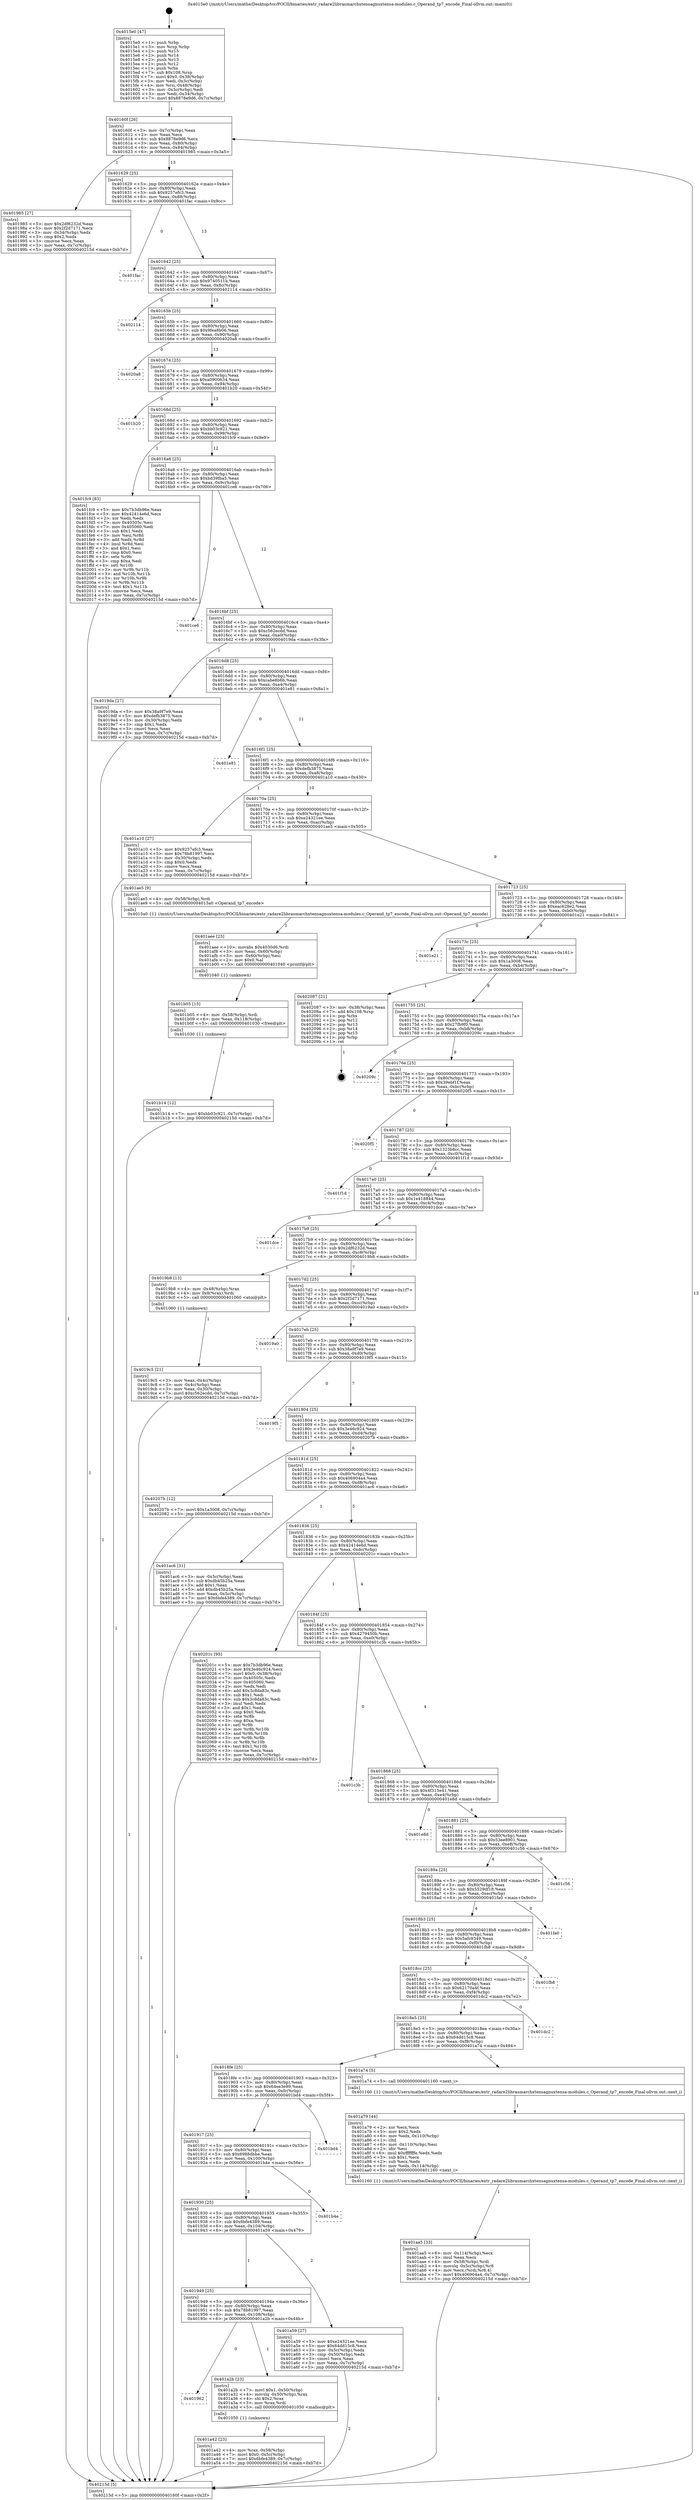 digraph "0x4015e0" {
  label = "0x4015e0 (/mnt/c/Users/mathe/Desktop/tcc/POCII/binaries/extr_radare2librasmarchxtensagnuxtensa-modules.c_Operand_tp7_encode_Final-ollvm.out::main(0))"
  labelloc = "t"
  node[shape=record]

  Entry [label="",width=0.3,height=0.3,shape=circle,fillcolor=black,style=filled]
  "0x40160f" [label="{
     0x40160f [26]\l
     | [instrs]\l
     &nbsp;&nbsp;0x40160f \<+3\>: mov -0x7c(%rbp),%eax\l
     &nbsp;&nbsp;0x401612 \<+2\>: mov %eax,%ecx\l
     &nbsp;&nbsp;0x401614 \<+6\>: sub $0x8878e9d6,%ecx\l
     &nbsp;&nbsp;0x40161a \<+3\>: mov %eax,-0x80(%rbp)\l
     &nbsp;&nbsp;0x40161d \<+6\>: mov %ecx,-0x84(%rbp)\l
     &nbsp;&nbsp;0x401623 \<+6\>: je 0000000000401985 \<main+0x3a5\>\l
  }"]
  "0x401985" [label="{
     0x401985 [27]\l
     | [instrs]\l
     &nbsp;&nbsp;0x401985 \<+5\>: mov $0x2df6232d,%eax\l
     &nbsp;&nbsp;0x40198a \<+5\>: mov $0x2f2d7171,%ecx\l
     &nbsp;&nbsp;0x40198f \<+3\>: mov -0x34(%rbp),%edx\l
     &nbsp;&nbsp;0x401992 \<+3\>: cmp $0x2,%edx\l
     &nbsp;&nbsp;0x401995 \<+3\>: cmovne %ecx,%eax\l
     &nbsp;&nbsp;0x401998 \<+3\>: mov %eax,-0x7c(%rbp)\l
     &nbsp;&nbsp;0x40199b \<+5\>: jmp 000000000040215d \<main+0xb7d\>\l
  }"]
  "0x401629" [label="{
     0x401629 [25]\l
     | [instrs]\l
     &nbsp;&nbsp;0x401629 \<+5\>: jmp 000000000040162e \<main+0x4e\>\l
     &nbsp;&nbsp;0x40162e \<+3\>: mov -0x80(%rbp),%eax\l
     &nbsp;&nbsp;0x401631 \<+5\>: sub $0x9257efc3,%eax\l
     &nbsp;&nbsp;0x401636 \<+6\>: mov %eax,-0x88(%rbp)\l
     &nbsp;&nbsp;0x40163c \<+6\>: je 0000000000401fac \<main+0x9cc\>\l
  }"]
  "0x40215d" [label="{
     0x40215d [5]\l
     | [instrs]\l
     &nbsp;&nbsp;0x40215d \<+5\>: jmp 000000000040160f \<main+0x2f\>\l
  }"]
  "0x4015e0" [label="{
     0x4015e0 [47]\l
     | [instrs]\l
     &nbsp;&nbsp;0x4015e0 \<+1\>: push %rbp\l
     &nbsp;&nbsp;0x4015e1 \<+3\>: mov %rsp,%rbp\l
     &nbsp;&nbsp;0x4015e4 \<+2\>: push %r15\l
     &nbsp;&nbsp;0x4015e6 \<+2\>: push %r14\l
     &nbsp;&nbsp;0x4015e8 \<+2\>: push %r13\l
     &nbsp;&nbsp;0x4015ea \<+2\>: push %r12\l
     &nbsp;&nbsp;0x4015ec \<+1\>: push %rbx\l
     &nbsp;&nbsp;0x4015ed \<+7\>: sub $0x108,%rsp\l
     &nbsp;&nbsp;0x4015f4 \<+7\>: movl $0x0,-0x38(%rbp)\l
     &nbsp;&nbsp;0x4015fb \<+3\>: mov %edi,-0x3c(%rbp)\l
     &nbsp;&nbsp;0x4015fe \<+4\>: mov %rsi,-0x48(%rbp)\l
     &nbsp;&nbsp;0x401602 \<+3\>: mov -0x3c(%rbp),%edi\l
     &nbsp;&nbsp;0x401605 \<+3\>: mov %edi,-0x34(%rbp)\l
     &nbsp;&nbsp;0x401608 \<+7\>: movl $0x8878e9d6,-0x7c(%rbp)\l
  }"]
  Exit [label="",width=0.3,height=0.3,shape=circle,fillcolor=black,style=filled,peripheries=2]
  "0x401fac" [label="{
     0x401fac\l
  }", style=dashed]
  "0x401642" [label="{
     0x401642 [25]\l
     | [instrs]\l
     &nbsp;&nbsp;0x401642 \<+5\>: jmp 0000000000401647 \<main+0x67\>\l
     &nbsp;&nbsp;0x401647 \<+3\>: mov -0x80(%rbp),%eax\l
     &nbsp;&nbsp;0x40164a \<+5\>: sub $0x9740511b,%eax\l
     &nbsp;&nbsp;0x40164f \<+6\>: mov %eax,-0x8c(%rbp)\l
     &nbsp;&nbsp;0x401655 \<+6\>: je 0000000000402114 \<main+0xb34\>\l
  }"]
  "0x401b14" [label="{
     0x401b14 [12]\l
     | [instrs]\l
     &nbsp;&nbsp;0x401b14 \<+7\>: movl $0xbb03c921,-0x7c(%rbp)\l
     &nbsp;&nbsp;0x401b1b \<+5\>: jmp 000000000040215d \<main+0xb7d\>\l
  }"]
  "0x402114" [label="{
     0x402114\l
  }", style=dashed]
  "0x40165b" [label="{
     0x40165b [25]\l
     | [instrs]\l
     &nbsp;&nbsp;0x40165b \<+5\>: jmp 0000000000401660 \<main+0x80\>\l
     &nbsp;&nbsp;0x401660 \<+3\>: mov -0x80(%rbp),%eax\l
     &nbsp;&nbsp;0x401663 \<+5\>: sub $0x9fea8b06,%eax\l
     &nbsp;&nbsp;0x401668 \<+6\>: mov %eax,-0x90(%rbp)\l
     &nbsp;&nbsp;0x40166e \<+6\>: je 00000000004020a8 \<main+0xac8\>\l
  }"]
  "0x401b05" [label="{
     0x401b05 [15]\l
     | [instrs]\l
     &nbsp;&nbsp;0x401b05 \<+4\>: mov -0x58(%rbp),%rdi\l
     &nbsp;&nbsp;0x401b09 \<+6\>: mov %eax,-0x118(%rbp)\l
     &nbsp;&nbsp;0x401b0f \<+5\>: call 0000000000401030 \<free@plt\>\l
     | [calls]\l
     &nbsp;&nbsp;0x401030 \{1\} (unknown)\l
  }"]
  "0x4020a8" [label="{
     0x4020a8\l
  }", style=dashed]
  "0x401674" [label="{
     0x401674 [25]\l
     | [instrs]\l
     &nbsp;&nbsp;0x401674 \<+5\>: jmp 0000000000401679 \<main+0x99\>\l
     &nbsp;&nbsp;0x401679 \<+3\>: mov -0x80(%rbp),%eax\l
     &nbsp;&nbsp;0x40167c \<+5\>: sub $0xa0900634,%eax\l
     &nbsp;&nbsp;0x401681 \<+6\>: mov %eax,-0x94(%rbp)\l
     &nbsp;&nbsp;0x401687 \<+6\>: je 0000000000401b20 \<main+0x540\>\l
  }"]
  "0x401aee" [label="{
     0x401aee [23]\l
     | [instrs]\l
     &nbsp;&nbsp;0x401aee \<+10\>: movabs $0x4030d6,%rdi\l
     &nbsp;&nbsp;0x401af8 \<+3\>: mov %eax,-0x60(%rbp)\l
     &nbsp;&nbsp;0x401afb \<+3\>: mov -0x60(%rbp),%esi\l
     &nbsp;&nbsp;0x401afe \<+2\>: mov $0x0,%al\l
     &nbsp;&nbsp;0x401b00 \<+5\>: call 0000000000401040 \<printf@plt\>\l
     | [calls]\l
     &nbsp;&nbsp;0x401040 \{1\} (unknown)\l
  }"]
  "0x401b20" [label="{
     0x401b20\l
  }", style=dashed]
  "0x40168d" [label="{
     0x40168d [25]\l
     | [instrs]\l
     &nbsp;&nbsp;0x40168d \<+5\>: jmp 0000000000401692 \<main+0xb2\>\l
     &nbsp;&nbsp;0x401692 \<+3\>: mov -0x80(%rbp),%eax\l
     &nbsp;&nbsp;0x401695 \<+5\>: sub $0xbb03c921,%eax\l
     &nbsp;&nbsp;0x40169a \<+6\>: mov %eax,-0x98(%rbp)\l
     &nbsp;&nbsp;0x4016a0 \<+6\>: je 0000000000401fc9 \<main+0x9e9\>\l
  }"]
  "0x401aa5" [label="{
     0x401aa5 [33]\l
     | [instrs]\l
     &nbsp;&nbsp;0x401aa5 \<+6\>: mov -0x114(%rbp),%ecx\l
     &nbsp;&nbsp;0x401aab \<+3\>: imul %eax,%ecx\l
     &nbsp;&nbsp;0x401aae \<+4\>: mov -0x58(%rbp),%rdi\l
     &nbsp;&nbsp;0x401ab2 \<+4\>: movslq -0x5c(%rbp),%r8\l
     &nbsp;&nbsp;0x401ab6 \<+4\>: mov %ecx,(%rdi,%r8,4)\l
     &nbsp;&nbsp;0x401aba \<+7\>: movl $0x406904a4,-0x7c(%rbp)\l
     &nbsp;&nbsp;0x401ac1 \<+5\>: jmp 000000000040215d \<main+0xb7d\>\l
  }"]
  "0x401fc9" [label="{
     0x401fc9 [83]\l
     | [instrs]\l
     &nbsp;&nbsp;0x401fc9 \<+5\>: mov $0x7b3db96e,%eax\l
     &nbsp;&nbsp;0x401fce \<+5\>: mov $0x42414e6d,%ecx\l
     &nbsp;&nbsp;0x401fd3 \<+2\>: xor %edx,%edx\l
     &nbsp;&nbsp;0x401fd5 \<+7\>: mov 0x40505c,%esi\l
     &nbsp;&nbsp;0x401fdc \<+7\>: mov 0x405060,%edi\l
     &nbsp;&nbsp;0x401fe3 \<+3\>: sub $0x1,%edx\l
     &nbsp;&nbsp;0x401fe6 \<+3\>: mov %esi,%r8d\l
     &nbsp;&nbsp;0x401fe9 \<+3\>: add %edx,%r8d\l
     &nbsp;&nbsp;0x401fec \<+4\>: imul %r8d,%esi\l
     &nbsp;&nbsp;0x401ff0 \<+3\>: and $0x1,%esi\l
     &nbsp;&nbsp;0x401ff3 \<+3\>: cmp $0x0,%esi\l
     &nbsp;&nbsp;0x401ff6 \<+4\>: sete %r9b\l
     &nbsp;&nbsp;0x401ffa \<+3\>: cmp $0xa,%edi\l
     &nbsp;&nbsp;0x401ffd \<+4\>: setl %r10b\l
     &nbsp;&nbsp;0x402001 \<+3\>: mov %r9b,%r11b\l
     &nbsp;&nbsp;0x402004 \<+3\>: and %r10b,%r11b\l
     &nbsp;&nbsp;0x402007 \<+3\>: xor %r10b,%r9b\l
     &nbsp;&nbsp;0x40200a \<+3\>: or %r9b,%r11b\l
     &nbsp;&nbsp;0x40200d \<+4\>: test $0x1,%r11b\l
     &nbsp;&nbsp;0x402011 \<+3\>: cmovne %ecx,%eax\l
     &nbsp;&nbsp;0x402014 \<+3\>: mov %eax,-0x7c(%rbp)\l
     &nbsp;&nbsp;0x402017 \<+5\>: jmp 000000000040215d \<main+0xb7d\>\l
  }"]
  "0x4016a6" [label="{
     0x4016a6 [25]\l
     | [instrs]\l
     &nbsp;&nbsp;0x4016a6 \<+5\>: jmp 00000000004016ab \<main+0xcb\>\l
     &nbsp;&nbsp;0x4016ab \<+3\>: mov -0x80(%rbp),%eax\l
     &nbsp;&nbsp;0x4016ae \<+5\>: sub $0xbd39fba5,%eax\l
     &nbsp;&nbsp;0x4016b3 \<+6\>: mov %eax,-0x9c(%rbp)\l
     &nbsp;&nbsp;0x4016b9 \<+6\>: je 0000000000401ce6 \<main+0x706\>\l
  }"]
  "0x401a79" [label="{
     0x401a79 [44]\l
     | [instrs]\l
     &nbsp;&nbsp;0x401a79 \<+2\>: xor %ecx,%ecx\l
     &nbsp;&nbsp;0x401a7b \<+5\>: mov $0x2,%edx\l
     &nbsp;&nbsp;0x401a80 \<+6\>: mov %edx,-0x110(%rbp)\l
     &nbsp;&nbsp;0x401a86 \<+1\>: cltd\l
     &nbsp;&nbsp;0x401a87 \<+6\>: mov -0x110(%rbp),%esi\l
     &nbsp;&nbsp;0x401a8d \<+2\>: idiv %esi\l
     &nbsp;&nbsp;0x401a8f \<+6\>: imul $0xfffffffe,%edx,%edx\l
     &nbsp;&nbsp;0x401a95 \<+3\>: sub $0x1,%ecx\l
     &nbsp;&nbsp;0x401a98 \<+2\>: sub %ecx,%edx\l
     &nbsp;&nbsp;0x401a9a \<+6\>: mov %edx,-0x114(%rbp)\l
     &nbsp;&nbsp;0x401aa0 \<+5\>: call 0000000000401160 \<next_i\>\l
     | [calls]\l
     &nbsp;&nbsp;0x401160 \{1\} (/mnt/c/Users/mathe/Desktop/tcc/POCII/binaries/extr_radare2librasmarchxtensagnuxtensa-modules.c_Operand_tp7_encode_Final-ollvm.out::next_i)\l
  }"]
  "0x401ce6" [label="{
     0x401ce6\l
  }", style=dashed]
  "0x4016bf" [label="{
     0x4016bf [25]\l
     | [instrs]\l
     &nbsp;&nbsp;0x4016bf \<+5\>: jmp 00000000004016c4 \<main+0xe4\>\l
     &nbsp;&nbsp;0x4016c4 \<+3\>: mov -0x80(%rbp),%eax\l
     &nbsp;&nbsp;0x4016c7 \<+5\>: sub $0xc562ecdd,%eax\l
     &nbsp;&nbsp;0x4016cc \<+6\>: mov %eax,-0xa0(%rbp)\l
     &nbsp;&nbsp;0x4016d2 \<+6\>: je 00000000004019da \<main+0x3fa\>\l
  }"]
  "0x401a42" [label="{
     0x401a42 [23]\l
     | [instrs]\l
     &nbsp;&nbsp;0x401a42 \<+4\>: mov %rax,-0x58(%rbp)\l
     &nbsp;&nbsp;0x401a46 \<+7\>: movl $0x0,-0x5c(%rbp)\l
     &nbsp;&nbsp;0x401a4d \<+7\>: movl $0x6bfe4389,-0x7c(%rbp)\l
     &nbsp;&nbsp;0x401a54 \<+5\>: jmp 000000000040215d \<main+0xb7d\>\l
  }"]
  "0x4019da" [label="{
     0x4019da [27]\l
     | [instrs]\l
     &nbsp;&nbsp;0x4019da \<+5\>: mov $0x38a9f7e9,%eax\l
     &nbsp;&nbsp;0x4019df \<+5\>: mov $0xdefb3875,%ecx\l
     &nbsp;&nbsp;0x4019e4 \<+3\>: mov -0x30(%rbp),%edx\l
     &nbsp;&nbsp;0x4019e7 \<+3\>: cmp $0x1,%edx\l
     &nbsp;&nbsp;0x4019ea \<+3\>: cmovl %ecx,%eax\l
     &nbsp;&nbsp;0x4019ed \<+3\>: mov %eax,-0x7c(%rbp)\l
     &nbsp;&nbsp;0x4019f0 \<+5\>: jmp 000000000040215d \<main+0xb7d\>\l
  }"]
  "0x4016d8" [label="{
     0x4016d8 [25]\l
     | [instrs]\l
     &nbsp;&nbsp;0x4016d8 \<+5\>: jmp 00000000004016dd \<main+0xfd\>\l
     &nbsp;&nbsp;0x4016dd \<+3\>: mov -0x80(%rbp),%eax\l
     &nbsp;&nbsp;0x4016e0 \<+5\>: sub $0xcabe8b6b,%eax\l
     &nbsp;&nbsp;0x4016e5 \<+6\>: mov %eax,-0xa4(%rbp)\l
     &nbsp;&nbsp;0x4016eb \<+6\>: je 0000000000401e81 \<main+0x8a1\>\l
  }"]
  "0x401962" [label="{
     0x401962\l
  }", style=dashed]
  "0x401e81" [label="{
     0x401e81\l
  }", style=dashed]
  "0x4016f1" [label="{
     0x4016f1 [25]\l
     | [instrs]\l
     &nbsp;&nbsp;0x4016f1 \<+5\>: jmp 00000000004016f6 \<main+0x116\>\l
     &nbsp;&nbsp;0x4016f6 \<+3\>: mov -0x80(%rbp),%eax\l
     &nbsp;&nbsp;0x4016f9 \<+5\>: sub $0xdefb3875,%eax\l
     &nbsp;&nbsp;0x4016fe \<+6\>: mov %eax,-0xa8(%rbp)\l
     &nbsp;&nbsp;0x401704 \<+6\>: je 0000000000401a10 \<main+0x430\>\l
  }"]
  "0x401a2b" [label="{
     0x401a2b [23]\l
     | [instrs]\l
     &nbsp;&nbsp;0x401a2b \<+7\>: movl $0x1,-0x50(%rbp)\l
     &nbsp;&nbsp;0x401a32 \<+4\>: movslq -0x50(%rbp),%rax\l
     &nbsp;&nbsp;0x401a36 \<+4\>: shl $0x2,%rax\l
     &nbsp;&nbsp;0x401a3a \<+3\>: mov %rax,%rdi\l
     &nbsp;&nbsp;0x401a3d \<+5\>: call 0000000000401050 \<malloc@plt\>\l
     | [calls]\l
     &nbsp;&nbsp;0x401050 \{1\} (unknown)\l
  }"]
  "0x401a10" [label="{
     0x401a10 [27]\l
     | [instrs]\l
     &nbsp;&nbsp;0x401a10 \<+5\>: mov $0x9257efc3,%eax\l
     &nbsp;&nbsp;0x401a15 \<+5\>: mov $0x78b81997,%ecx\l
     &nbsp;&nbsp;0x401a1a \<+3\>: mov -0x30(%rbp),%edx\l
     &nbsp;&nbsp;0x401a1d \<+3\>: cmp $0x0,%edx\l
     &nbsp;&nbsp;0x401a20 \<+3\>: cmove %ecx,%eax\l
     &nbsp;&nbsp;0x401a23 \<+3\>: mov %eax,-0x7c(%rbp)\l
     &nbsp;&nbsp;0x401a26 \<+5\>: jmp 000000000040215d \<main+0xb7d\>\l
  }"]
  "0x40170a" [label="{
     0x40170a [25]\l
     | [instrs]\l
     &nbsp;&nbsp;0x40170a \<+5\>: jmp 000000000040170f \<main+0x12f\>\l
     &nbsp;&nbsp;0x40170f \<+3\>: mov -0x80(%rbp),%eax\l
     &nbsp;&nbsp;0x401712 \<+5\>: sub $0xe24321ee,%eax\l
     &nbsp;&nbsp;0x401717 \<+6\>: mov %eax,-0xac(%rbp)\l
     &nbsp;&nbsp;0x40171d \<+6\>: je 0000000000401ae5 \<main+0x505\>\l
  }"]
  "0x401949" [label="{
     0x401949 [25]\l
     | [instrs]\l
     &nbsp;&nbsp;0x401949 \<+5\>: jmp 000000000040194e \<main+0x36e\>\l
     &nbsp;&nbsp;0x40194e \<+3\>: mov -0x80(%rbp),%eax\l
     &nbsp;&nbsp;0x401951 \<+5\>: sub $0x78b81997,%eax\l
     &nbsp;&nbsp;0x401956 \<+6\>: mov %eax,-0x108(%rbp)\l
     &nbsp;&nbsp;0x40195c \<+6\>: je 0000000000401a2b \<main+0x44b\>\l
  }"]
  "0x401ae5" [label="{
     0x401ae5 [9]\l
     | [instrs]\l
     &nbsp;&nbsp;0x401ae5 \<+4\>: mov -0x58(%rbp),%rdi\l
     &nbsp;&nbsp;0x401ae9 \<+5\>: call 00000000004015a0 \<Operand_tp7_encode\>\l
     | [calls]\l
     &nbsp;&nbsp;0x4015a0 \{1\} (/mnt/c/Users/mathe/Desktop/tcc/POCII/binaries/extr_radare2librasmarchxtensagnuxtensa-modules.c_Operand_tp7_encode_Final-ollvm.out::Operand_tp7_encode)\l
  }"]
  "0x401723" [label="{
     0x401723 [25]\l
     | [instrs]\l
     &nbsp;&nbsp;0x401723 \<+5\>: jmp 0000000000401728 \<main+0x148\>\l
     &nbsp;&nbsp;0x401728 \<+3\>: mov -0x80(%rbp),%eax\l
     &nbsp;&nbsp;0x40172b \<+5\>: sub $0xeac628e2,%eax\l
     &nbsp;&nbsp;0x401730 \<+6\>: mov %eax,-0xb0(%rbp)\l
     &nbsp;&nbsp;0x401736 \<+6\>: je 0000000000401e21 \<main+0x841\>\l
  }"]
  "0x401a59" [label="{
     0x401a59 [27]\l
     | [instrs]\l
     &nbsp;&nbsp;0x401a59 \<+5\>: mov $0xe24321ee,%eax\l
     &nbsp;&nbsp;0x401a5e \<+5\>: mov $0x64dd15c8,%ecx\l
     &nbsp;&nbsp;0x401a63 \<+3\>: mov -0x5c(%rbp),%edx\l
     &nbsp;&nbsp;0x401a66 \<+3\>: cmp -0x50(%rbp),%edx\l
     &nbsp;&nbsp;0x401a69 \<+3\>: cmovl %ecx,%eax\l
     &nbsp;&nbsp;0x401a6c \<+3\>: mov %eax,-0x7c(%rbp)\l
     &nbsp;&nbsp;0x401a6f \<+5\>: jmp 000000000040215d \<main+0xb7d\>\l
  }"]
  "0x401e21" [label="{
     0x401e21\l
  }", style=dashed]
  "0x40173c" [label="{
     0x40173c [25]\l
     | [instrs]\l
     &nbsp;&nbsp;0x40173c \<+5\>: jmp 0000000000401741 \<main+0x161\>\l
     &nbsp;&nbsp;0x401741 \<+3\>: mov -0x80(%rbp),%eax\l
     &nbsp;&nbsp;0x401744 \<+5\>: sub $0x1a3008,%eax\l
     &nbsp;&nbsp;0x401749 \<+6\>: mov %eax,-0xb4(%rbp)\l
     &nbsp;&nbsp;0x40174f \<+6\>: je 0000000000402087 \<main+0xaa7\>\l
  }"]
  "0x401930" [label="{
     0x401930 [25]\l
     | [instrs]\l
     &nbsp;&nbsp;0x401930 \<+5\>: jmp 0000000000401935 \<main+0x355\>\l
     &nbsp;&nbsp;0x401935 \<+3\>: mov -0x80(%rbp),%eax\l
     &nbsp;&nbsp;0x401938 \<+5\>: sub $0x6bfe4389,%eax\l
     &nbsp;&nbsp;0x40193d \<+6\>: mov %eax,-0x104(%rbp)\l
     &nbsp;&nbsp;0x401943 \<+6\>: je 0000000000401a59 \<main+0x479\>\l
  }"]
  "0x402087" [label="{
     0x402087 [21]\l
     | [instrs]\l
     &nbsp;&nbsp;0x402087 \<+3\>: mov -0x38(%rbp),%eax\l
     &nbsp;&nbsp;0x40208a \<+7\>: add $0x108,%rsp\l
     &nbsp;&nbsp;0x402091 \<+1\>: pop %rbx\l
     &nbsp;&nbsp;0x402092 \<+2\>: pop %r12\l
     &nbsp;&nbsp;0x402094 \<+2\>: pop %r13\l
     &nbsp;&nbsp;0x402096 \<+2\>: pop %r14\l
     &nbsp;&nbsp;0x402098 \<+2\>: pop %r15\l
     &nbsp;&nbsp;0x40209a \<+1\>: pop %rbp\l
     &nbsp;&nbsp;0x40209b \<+1\>: ret\l
  }"]
  "0x401755" [label="{
     0x401755 [25]\l
     | [instrs]\l
     &nbsp;&nbsp;0x401755 \<+5\>: jmp 000000000040175a \<main+0x17a\>\l
     &nbsp;&nbsp;0x40175a \<+3\>: mov -0x80(%rbp),%eax\l
     &nbsp;&nbsp;0x40175d \<+5\>: sub $0x27fb9f0,%eax\l
     &nbsp;&nbsp;0x401762 \<+6\>: mov %eax,-0xb8(%rbp)\l
     &nbsp;&nbsp;0x401768 \<+6\>: je 000000000040209c \<main+0xabc\>\l
  }"]
  "0x401b4e" [label="{
     0x401b4e\l
  }", style=dashed]
  "0x40209c" [label="{
     0x40209c\l
  }", style=dashed]
  "0x40176e" [label="{
     0x40176e [25]\l
     | [instrs]\l
     &nbsp;&nbsp;0x40176e \<+5\>: jmp 0000000000401773 \<main+0x193\>\l
     &nbsp;&nbsp;0x401773 \<+3\>: mov -0x80(%rbp),%eax\l
     &nbsp;&nbsp;0x401776 \<+5\>: sub $0x39ebf1f,%eax\l
     &nbsp;&nbsp;0x40177b \<+6\>: mov %eax,-0xbc(%rbp)\l
     &nbsp;&nbsp;0x401781 \<+6\>: je 00000000004020f5 \<main+0xb15\>\l
  }"]
  "0x401917" [label="{
     0x401917 [25]\l
     | [instrs]\l
     &nbsp;&nbsp;0x401917 \<+5\>: jmp 000000000040191c \<main+0x33c\>\l
     &nbsp;&nbsp;0x40191c \<+3\>: mov -0x80(%rbp),%eax\l
     &nbsp;&nbsp;0x40191f \<+5\>: sub $0x6988dbbe,%eax\l
     &nbsp;&nbsp;0x401924 \<+6\>: mov %eax,-0x100(%rbp)\l
     &nbsp;&nbsp;0x40192a \<+6\>: je 0000000000401b4e \<main+0x56e\>\l
  }"]
  "0x4020f5" [label="{
     0x4020f5\l
  }", style=dashed]
  "0x401787" [label="{
     0x401787 [25]\l
     | [instrs]\l
     &nbsp;&nbsp;0x401787 \<+5\>: jmp 000000000040178c \<main+0x1ac\>\l
     &nbsp;&nbsp;0x40178c \<+3\>: mov -0x80(%rbp),%eax\l
     &nbsp;&nbsp;0x40178f \<+5\>: sub $0x1323b8cc,%eax\l
     &nbsp;&nbsp;0x401794 \<+6\>: mov %eax,-0xc0(%rbp)\l
     &nbsp;&nbsp;0x40179a \<+6\>: je 0000000000401f1d \<main+0x93d\>\l
  }"]
  "0x401bd4" [label="{
     0x401bd4\l
  }", style=dashed]
  "0x401f1d" [label="{
     0x401f1d\l
  }", style=dashed]
  "0x4017a0" [label="{
     0x4017a0 [25]\l
     | [instrs]\l
     &nbsp;&nbsp;0x4017a0 \<+5\>: jmp 00000000004017a5 \<main+0x1c5\>\l
     &nbsp;&nbsp;0x4017a5 \<+3\>: mov -0x80(%rbp),%eax\l
     &nbsp;&nbsp;0x4017a8 \<+5\>: sub $0x1e418844,%eax\l
     &nbsp;&nbsp;0x4017ad \<+6\>: mov %eax,-0xc4(%rbp)\l
     &nbsp;&nbsp;0x4017b3 \<+6\>: je 0000000000401dce \<main+0x7ee\>\l
  }"]
  "0x4018fe" [label="{
     0x4018fe [25]\l
     | [instrs]\l
     &nbsp;&nbsp;0x4018fe \<+5\>: jmp 0000000000401903 \<main+0x323\>\l
     &nbsp;&nbsp;0x401903 \<+3\>: mov -0x80(%rbp),%eax\l
     &nbsp;&nbsp;0x401906 \<+5\>: sub $0x64ee3e99,%eax\l
     &nbsp;&nbsp;0x40190b \<+6\>: mov %eax,-0xfc(%rbp)\l
     &nbsp;&nbsp;0x401911 \<+6\>: je 0000000000401bd4 \<main+0x5f4\>\l
  }"]
  "0x401dce" [label="{
     0x401dce\l
  }", style=dashed]
  "0x4017b9" [label="{
     0x4017b9 [25]\l
     | [instrs]\l
     &nbsp;&nbsp;0x4017b9 \<+5\>: jmp 00000000004017be \<main+0x1de\>\l
     &nbsp;&nbsp;0x4017be \<+3\>: mov -0x80(%rbp),%eax\l
     &nbsp;&nbsp;0x4017c1 \<+5\>: sub $0x2df6232d,%eax\l
     &nbsp;&nbsp;0x4017c6 \<+6\>: mov %eax,-0xc8(%rbp)\l
     &nbsp;&nbsp;0x4017cc \<+6\>: je 00000000004019b8 \<main+0x3d8\>\l
  }"]
  "0x401a74" [label="{
     0x401a74 [5]\l
     | [instrs]\l
     &nbsp;&nbsp;0x401a74 \<+5\>: call 0000000000401160 \<next_i\>\l
     | [calls]\l
     &nbsp;&nbsp;0x401160 \{1\} (/mnt/c/Users/mathe/Desktop/tcc/POCII/binaries/extr_radare2librasmarchxtensagnuxtensa-modules.c_Operand_tp7_encode_Final-ollvm.out::next_i)\l
  }"]
  "0x4019b8" [label="{
     0x4019b8 [13]\l
     | [instrs]\l
     &nbsp;&nbsp;0x4019b8 \<+4\>: mov -0x48(%rbp),%rax\l
     &nbsp;&nbsp;0x4019bc \<+4\>: mov 0x8(%rax),%rdi\l
     &nbsp;&nbsp;0x4019c0 \<+5\>: call 0000000000401060 \<atoi@plt\>\l
     | [calls]\l
     &nbsp;&nbsp;0x401060 \{1\} (unknown)\l
  }"]
  "0x4017d2" [label="{
     0x4017d2 [25]\l
     | [instrs]\l
     &nbsp;&nbsp;0x4017d2 \<+5\>: jmp 00000000004017d7 \<main+0x1f7\>\l
     &nbsp;&nbsp;0x4017d7 \<+3\>: mov -0x80(%rbp),%eax\l
     &nbsp;&nbsp;0x4017da \<+5\>: sub $0x2f2d7171,%eax\l
     &nbsp;&nbsp;0x4017df \<+6\>: mov %eax,-0xcc(%rbp)\l
     &nbsp;&nbsp;0x4017e5 \<+6\>: je 00000000004019a0 \<main+0x3c0\>\l
  }"]
  "0x4019c5" [label="{
     0x4019c5 [21]\l
     | [instrs]\l
     &nbsp;&nbsp;0x4019c5 \<+3\>: mov %eax,-0x4c(%rbp)\l
     &nbsp;&nbsp;0x4019c8 \<+3\>: mov -0x4c(%rbp),%eax\l
     &nbsp;&nbsp;0x4019cb \<+3\>: mov %eax,-0x30(%rbp)\l
     &nbsp;&nbsp;0x4019ce \<+7\>: movl $0xc562ecdd,-0x7c(%rbp)\l
     &nbsp;&nbsp;0x4019d5 \<+5\>: jmp 000000000040215d \<main+0xb7d\>\l
  }"]
  "0x4018e5" [label="{
     0x4018e5 [25]\l
     | [instrs]\l
     &nbsp;&nbsp;0x4018e5 \<+5\>: jmp 00000000004018ea \<main+0x30a\>\l
     &nbsp;&nbsp;0x4018ea \<+3\>: mov -0x80(%rbp),%eax\l
     &nbsp;&nbsp;0x4018ed \<+5\>: sub $0x64dd15c8,%eax\l
     &nbsp;&nbsp;0x4018f2 \<+6\>: mov %eax,-0xf8(%rbp)\l
     &nbsp;&nbsp;0x4018f8 \<+6\>: je 0000000000401a74 \<main+0x494\>\l
  }"]
  "0x4019a0" [label="{
     0x4019a0\l
  }", style=dashed]
  "0x4017eb" [label="{
     0x4017eb [25]\l
     | [instrs]\l
     &nbsp;&nbsp;0x4017eb \<+5\>: jmp 00000000004017f0 \<main+0x210\>\l
     &nbsp;&nbsp;0x4017f0 \<+3\>: mov -0x80(%rbp),%eax\l
     &nbsp;&nbsp;0x4017f3 \<+5\>: sub $0x38a9f7e9,%eax\l
     &nbsp;&nbsp;0x4017f8 \<+6\>: mov %eax,-0xd0(%rbp)\l
     &nbsp;&nbsp;0x4017fe \<+6\>: je 00000000004019f5 \<main+0x415\>\l
  }"]
  "0x401dc2" [label="{
     0x401dc2\l
  }", style=dashed]
  "0x4019f5" [label="{
     0x4019f5\l
  }", style=dashed]
  "0x401804" [label="{
     0x401804 [25]\l
     | [instrs]\l
     &nbsp;&nbsp;0x401804 \<+5\>: jmp 0000000000401809 \<main+0x229\>\l
     &nbsp;&nbsp;0x401809 \<+3\>: mov -0x80(%rbp),%eax\l
     &nbsp;&nbsp;0x40180c \<+5\>: sub $0x3e46c924,%eax\l
     &nbsp;&nbsp;0x401811 \<+6\>: mov %eax,-0xd4(%rbp)\l
     &nbsp;&nbsp;0x401817 \<+6\>: je 000000000040207b \<main+0xa9b\>\l
  }"]
  "0x4018cc" [label="{
     0x4018cc [25]\l
     | [instrs]\l
     &nbsp;&nbsp;0x4018cc \<+5\>: jmp 00000000004018d1 \<main+0x2f1\>\l
     &nbsp;&nbsp;0x4018d1 \<+3\>: mov -0x80(%rbp),%eax\l
     &nbsp;&nbsp;0x4018d4 \<+5\>: sub $0x62170a4f,%eax\l
     &nbsp;&nbsp;0x4018d9 \<+6\>: mov %eax,-0xf4(%rbp)\l
     &nbsp;&nbsp;0x4018df \<+6\>: je 0000000000401dc2 \<main+0x7e2\>\l
  }"]
  "0x40207b" [label="{
     0x40207b [12]\l
     | [instrs]\l
     &nbsp;&nbsp;0x40207b \<+7\>: movl $0x1a3008,-0x7c(%rbp)\l
     &nbsp;&nbsp;0x402082 \<+5\>: jmp 000000000040215d \<main+0xb7d\>\l
  }"]
  "0x40181d" [label="{
     0x40181d [25]\l
     | [instrs]\l
     &nbsp;&nbsp;0x40181d \<+5\>: jmp 0000000000401822 \<main+0x242\>\l
     &nbsp;&nbsp;0x401822 \<+3\>: mov -0x80(%rbp),%eax\l
     &nbsp;&nbsp;0x401825 \<+5\>: sub $0x406904a4,%eax\l
     &nbsp;&nbsp;0x40182a \<+6\>: mov %eax,-0xd8(%rbp)\l
     &nbsp;&nbsp;0x401830 \<+6\>: je 0000000000401ac6 \<main+0x4e6\>\l
  }"]
  "0x401fb8" [label="{
     0x401fb8\l
  }", style=dashed]
  "0x401ac6" [label="{
     0x401ac6 [31]\l
     | [instrs]\l
     &nbsp;&nbsp;0x401ac6 \<+3\>: mov -0x5c(%rbp),%eax\l
     &nbsp;&nbsp;0x401ac9 \<+5\>: sub $0xdb45b25a,%eax\l
     &nbsp;&nbsp;0x401ace \<+3\>: add $0x1,%eax\l
     &nbsp;&nbsp;0x401ad1 \<+5\>: add $0xdb45b25a,%eax\l
     &nbsp;&nbsp;0x401ad6 \<+3\>: mov %eax,-0x5c(%rbp)\l
     &nbsp;&nbsp;0x401ad9 \<+7\>: movl $0x6bfe4389,-0x7c(%rbp)\l
     &nbsp;&nbsp;0x401ae0 \<+5\>: jmp 000000000040215d \<main+0xb7d\>\l
  }"]
  "0x401836" [label="{
     0x401836 [25]\l
     | [instrs]\l
     &nbsp;&nbsp;0x401836 \<+5\>: jmp 000000000040183b \<main+0x25b\>\l
     &nbsp;&nbsp;0x40183b \<+3\>: mov -0x80(%rbp),%eax\l
     &nbsp;&nbsp;0x40183e \<+5\>: sub $0x42414e6d,%eax\l
     &nbsp;&nbsp;0x401843 \<+6\>: mov %eax,-0xdc(%rbp)\l
     &nbsp;&nbsp;0x401849 \<+6\>: je 000000000040201c \<main+0xa3c\>\l
  }"]
  "0x4018b3" [label="{
     0x4018b3 [25]\l
     | [instrs]\l
     &nbsp;&nbsp;0x4018b3 \<+5\>: jmp 00000000004018b8 \<main+0x2d8\>\l
     &nbsp;&nbsp;0x4018b8 \<+3\>: mov -0x80(%rbp),%eax\l
     &nbsp;&nbsp;0x4018bb \<+5\>: sub $0x5afc9349,%eax\l
     &nbsp;&nbsp;0x4018c0 \<+6\>: mov %eax,-0xf0(%rbp)\l
     &nbsp;&nbsp;0x4018c6 \<+6\>: je 0000000000401fb8 \<main+0x9d8\>\l
  }"]
  "0x40201c" [label="{
     0x40201c [95]\l
     | [instrs]\l
     &nbsp;&nbsp;0x40201c \<+5\>: mov $0x7b3db96e,%eax\l
     &nbsp;&nbsp;0x402021 \<+5\>: mov $0x3e46c924,%ecx\l
     &nbsp;&nbsp;0x402026 \<+7\>: movl $0x0,-0x38(%rbp)\l
     &nbsp;&nbsp;0x40202d \<+7\>: mov 0x40505c,%edx\l
     &nbsp;&nbsp;0x402034 \<+7\>: mov 0x405060,%esi\l
     &nbsp;&nbsp;0x40203b \<+2\>: mov %edx,%edi\l
     &nbsp;&nbsp;0x40203d \<+6\>: add $0x3c8da83c,%edi\l
     &nbsp;&nbsp;0x402043 \<+3\>: sub $0x1,%edi\l
     &nbsp;&nbsp;0x402046 \<+6\>: sub $0x3c8da83c,%edi\l
     &nbsp;&nbsp;0x40204c \<+3\>: imul %edi,%edx\l
     &nbsp;&nbsp;0x40204f \<+3\>: and $0x1,%edx\l
     &nbsp;&nbsp;0x402052 \<+3\>: cmp $0x0,%edx\l
     &nbsp;&nbsp;0x402055 \<+4\>: sete %r8b\l
     &nbsp;&nbsp;0x402059 \<+3\>: cmp $0xa,%esi\l
     &nbsp;&nbsp;0x40205c \<+4\>: setl %r9b\l
     &nbsp;&nbsp;0x402060 \<+3\>: mov %r8b,%r10b\l
     &nbsp;&nbsp;0x402063 \<+3\>: and %r9b,%r10b\l
     &nbsp;&nbsp;0x402066 \<+3\>: xor %r9b,%r8b\l
     &nbsp;&nbsp;0x402069 \<+3\>: or %r8b,%r10b\l
     &nbsp;&nbsp;0x40206c \<+4\>: test $0x1,%r10b\l
     &nbsp;&nbsp;0x402070 \<+3\>: cmovne %ecx,%eax\l
     &nbsp;&nbsp;0x402073 \<+3\>: mov %eax,-0x7c(%rbp)\l
     &nbsp;&nbsp;0x402076 \<+5\>: jmp 000000000040215d \<main+0xb7d\>\l
  }"]
  "0x40184f" [label="{
     0x40184f [25]\l
     | [instrs]\l
     &nbsp;&nbsp;0x40184f \<+5\>: jmp 0000000000401854 \<main+0x274\>\l
     &nbsp;&nbsp;0x401854 \<+3\>: mov -0x80(%rbp),%eax\l
     &nbsp;&nbsp;0x401857 \<+5\>: sub $0x4279450b,%eax\l
     &nbsp;&nbsp;0x40185c \<+6\>: mov %eax,-0xe0(%rbp)\l
     &nbsp;&nbsp;0x401862 \<+6\>: je 0000000000401c3b \<main+0x65b\>\l
  }"]
  "0x401fa0" [label="{
     0x401fa0\l
  }", style=dashed]
  "0x401c3b" [label="{
     0x401c3b\l
  }", style=dashed]
  "0x401868" [label="{
     0x401868 [25]\l
     | [instrs]\l
     &nbsp;&nbsp;0x401868 \<+5\>: jmp 000000000040186d \<main+0x28d\>\l
     &nbsp;&nbsp;0x40186d \<+3\>: mov -0x80(%rbp),%eax\l
     &nbsp;&nbsp;0x401870 \<+5\>: sub $0x4f315e41,%eax\l
     &nbsp;&nbsp;0x401875 \<+6\>: mov %eax,-0xe4(%rbp)\l
     &nbsp;&nbsp;0x40187b \<+6\>: je 0000000000401e8d \<main+0x8ad\>\l
  }"]
  "0x40189a" [label="{
     0x40189a [25]\l
     | [instrs]\l
     &nbsp;&nbsp;0x40189a \<+5\>: jmp 000000000040189f \<main+0x2bf\>\l
     &nbsp;&nbsp;0x40189f \<+3\>: mov -0x80(%rbp),%eax\l
     &nbsp;&nbsp;0x4018a2 \<+5\>: sub $0x5529df18,%eax\l
     &nbsp;&nbsp;0x4018a7 \<+6\>: mov %eax,-0xec(%rbp)\l
     &nbsp;&nbsp;0x4018ad \<+6\>: je 0000000000401fa0 \<main+0x9c0\>\l
  }"]
  "0x401e8d" [label="{
     0x401e8d\l
  }", style=dashed]
  "0x401881" [label="{
     0x401881 [25]\l
     | [instrs]\l
     &nbsp;&nbsp;0x401881 \<+5\>: jmp 0000000000401886 \<main+0x2a6\>\l
     &nbsp;&nbsp;0x401886 \<+3\>: mov -0x80(%rbp),%eax\l
     &nbsp;&nbsp;0x401889 \<+5\>: sub $0x53ee8901,%eax\l
     &nbsp;&nbsp;0x40188e \<+6\>: mov %eax,-0xe8(%rbp)\l
     &nbsp;&nbsp;0x401894 \<+6\>: je 0000000000401c56 \<main+0x676\>\l
  }"]
  "0x401c56" [label="{
     0x401c56\l
  }", style=dashed]
  Entry -> "0x4015e0" [label=" 1"]
  "0x40160f" -> "0x401985" [label=" 1"]
  "0x40160f" -> "0x401629" [label=" 13"]
  "0x401985" -> "0x40215d" [label=" 1"]
  "0x4015e0" -> "0x40160f" [label=" 1"]
  "0x40215d" -> "0x40160f" [label=" 13"]
  "0x402087" -> Exit [label=" 1"]
  "0x401629" -> "0x401fac" [label=" 0"]
  "0x401629" -> "0x401642" [label=" 13"]
  "0x40207b" -> "0x40215d" [label=" 1"]
  "0x401642" -> "0x402114" [label=" 0"]
  "0x401642" -> "0x40165b" [label=" 13"]
  "0x40201c" -> "0x40215d" [label=" 1"]
  "0x40165b" -> "0x4020a8" [label=" 0"]
  "0x40165b" -> "0x401674" [label=" 13"]
  "0x401fc9" -> "0x40215d" [label=" 1"]
  "0x401674" -> "0x401b20" [label=" 0"]
  "0x401674" -> "0x40168d" [label=" 13"]
  "0x401b14" -> "0x40215d" [label=" 1"]
  "0x40168d" -> "0x401fc9" [label=" 1"]
  "0x40168d" -> "0x4016a6" [label=" 12"]
  "0x401b05" -> "0x401b14" [label=" 1"]
  "0x4016a6" -> "0x401ce6" [label=" 0"]
  "0x4016a6" -> "0x4016bf" [label=" 12"]
  "0x401aee" -> "0x401b05" [label=" 1"]
  "0x4016bf" -> "0x4019da" [label=" 1"]
  "0x4016bf" -> "0x4016d8" [label=" 11"]
  "0x401ae5" -> "0x401aee" [label=" 1"]
  "0x4016d8" -> "0x401e81" [label=" 0"]
  "0x4016d8" -> "0x4016f1" [label=" 11"]
  "0x401ac6" -> "0x40215d" [label=" 1"]
  "0x4016f1" -> "0x401a10" [label=" 1"]
  "0x4016f1" -> "0x40170a" [label=" 10"]
  "0x401aa5" -> "0x40215d" [label=" 1"]
  "0x40170a" -> "0x401ae5" [label=" 1"]
  "0x40170a" -> "0x401723" [label=" 9"]
  "0x401a74" -> "0x401a79" [label=" 1"]
  "0x401723" -> "0x401e21" [label=" 0"]
  "0x401723" -> "0x40173c" [label=" 9"]
  "0x401a59" -> "0x40215d" [label=" 2"]
  "0x40173c" -> "0x402087" [label=" 1"]
  "0x40173c" -> "0x401755" [label=" 8"]
  "0x401a2b" -> "0x401a42" [label=" 1"]
  "0x401755" -> "0x40209c" [label=" 0"]
  "0x401755" -> "0x40176e" [label=" 8"]
  "0x401949" -> "0x401962" [label=" 0"]
  "0x40176e" -> "0x4020f5" [label=" 0"]
  "0x40176e" -> "0x401787" [label=" 8"]
  "0x401a79" -> "0x401aa5" [label=" 1"]
  "0x401787" -> "0x401f1d" [label=" 0"]
  "0x401787" -> "0x4017a0" [label=" 8"]
  "0x401930" -> "0x401949" [label=" 1"]
  "0x4017a0" -> "0x401dce" [label=" 0"]
  "0x4017a0" -> "0x4017b9" [label=" 8"]
  "0x401a42" -> "0x40215d" [label=" 1"]
  "0x4017b9" -> "0x4019b8" [label=" 1"]
  "0x4017b9" -> "0x4017d2" [label=" 7"]
  "0x4019b8" -> "0x4019c5" [label=" 1"]
  "0x4019c5" -> "0x40215d" [label=" 1"]
  "0x4019da" -> "0x40215d" [label=" 1"]
  "0x401a10" -> "0x40215d" [label=" 1"]
  "0x401917" -> "0x401930" [label=" 3"]
  "0x4017d2" -> "0x4019a0" [label=" 0"]
  "0x4017d2" -> "0x4017eb" [label=" 7"]
  "0x401949" -> "0x401a2b" [label=" 1"]
  "0x4017eb" -> "0x4019f5" [label=" 0"]
  "0x4017eb" -> "0x401804" [label=" 7"]
  "0x4018fe" -> "0x401917" [label=" 3"]
  "0x401804" -> "0x40207b" [label=" 1"]
  "0x401804" -> "0x40181d" [label=" 6"]
  "0x401930" -> "0x401a59" [label=" 2"]
  "0x40181d" -> "0x401ac6" [label=" 1"]
  "0x40181d" -> "0x401836" [label=" 5"]
  "0x4018e5" -> "0x4018fe" [label=" 3"]
  "0x401836" -> "0x40201c" [label=" 1"]
  "0x401836" -> "0x40184f" [label=" 4"]
  "0x401917" -> "0x401b4e" [label=" 0"]
  "0x40184f" -> "0x401c3b" [label=" 0"]
  "0x40184f" -> "0x401868" [label=" 4"]
  "0x4018cc" -> "0x4018e5" [label=" 4"]
  "0x401868" -> "0x401e8d" [label=" 0"]
  "0x401868" -> "0x401881" [label=" 4"]
  "0x4018fe" -> "0x401bd4" [label=" 0"]
  "0x401881" -> "0x401c56" [label=" 0"]
  "0x401881" -> "0x40189a" [label=" 4"]
  "0x4018cc" -> "0x401dc2" [label=" 0"]
  "0x40189a" -> "0x401fa0" [label=" 0"]
  "0x40189a" -> "0x4018b3" [label=" 4"]
  "0x4018e5" -> "0x401a74" [label=" 1"]
  "0x4018b3" -> "0x401fb8" [label=" 0"]
  "0x4018b3" -> "0x4018cc" [label=" 4"]
}
